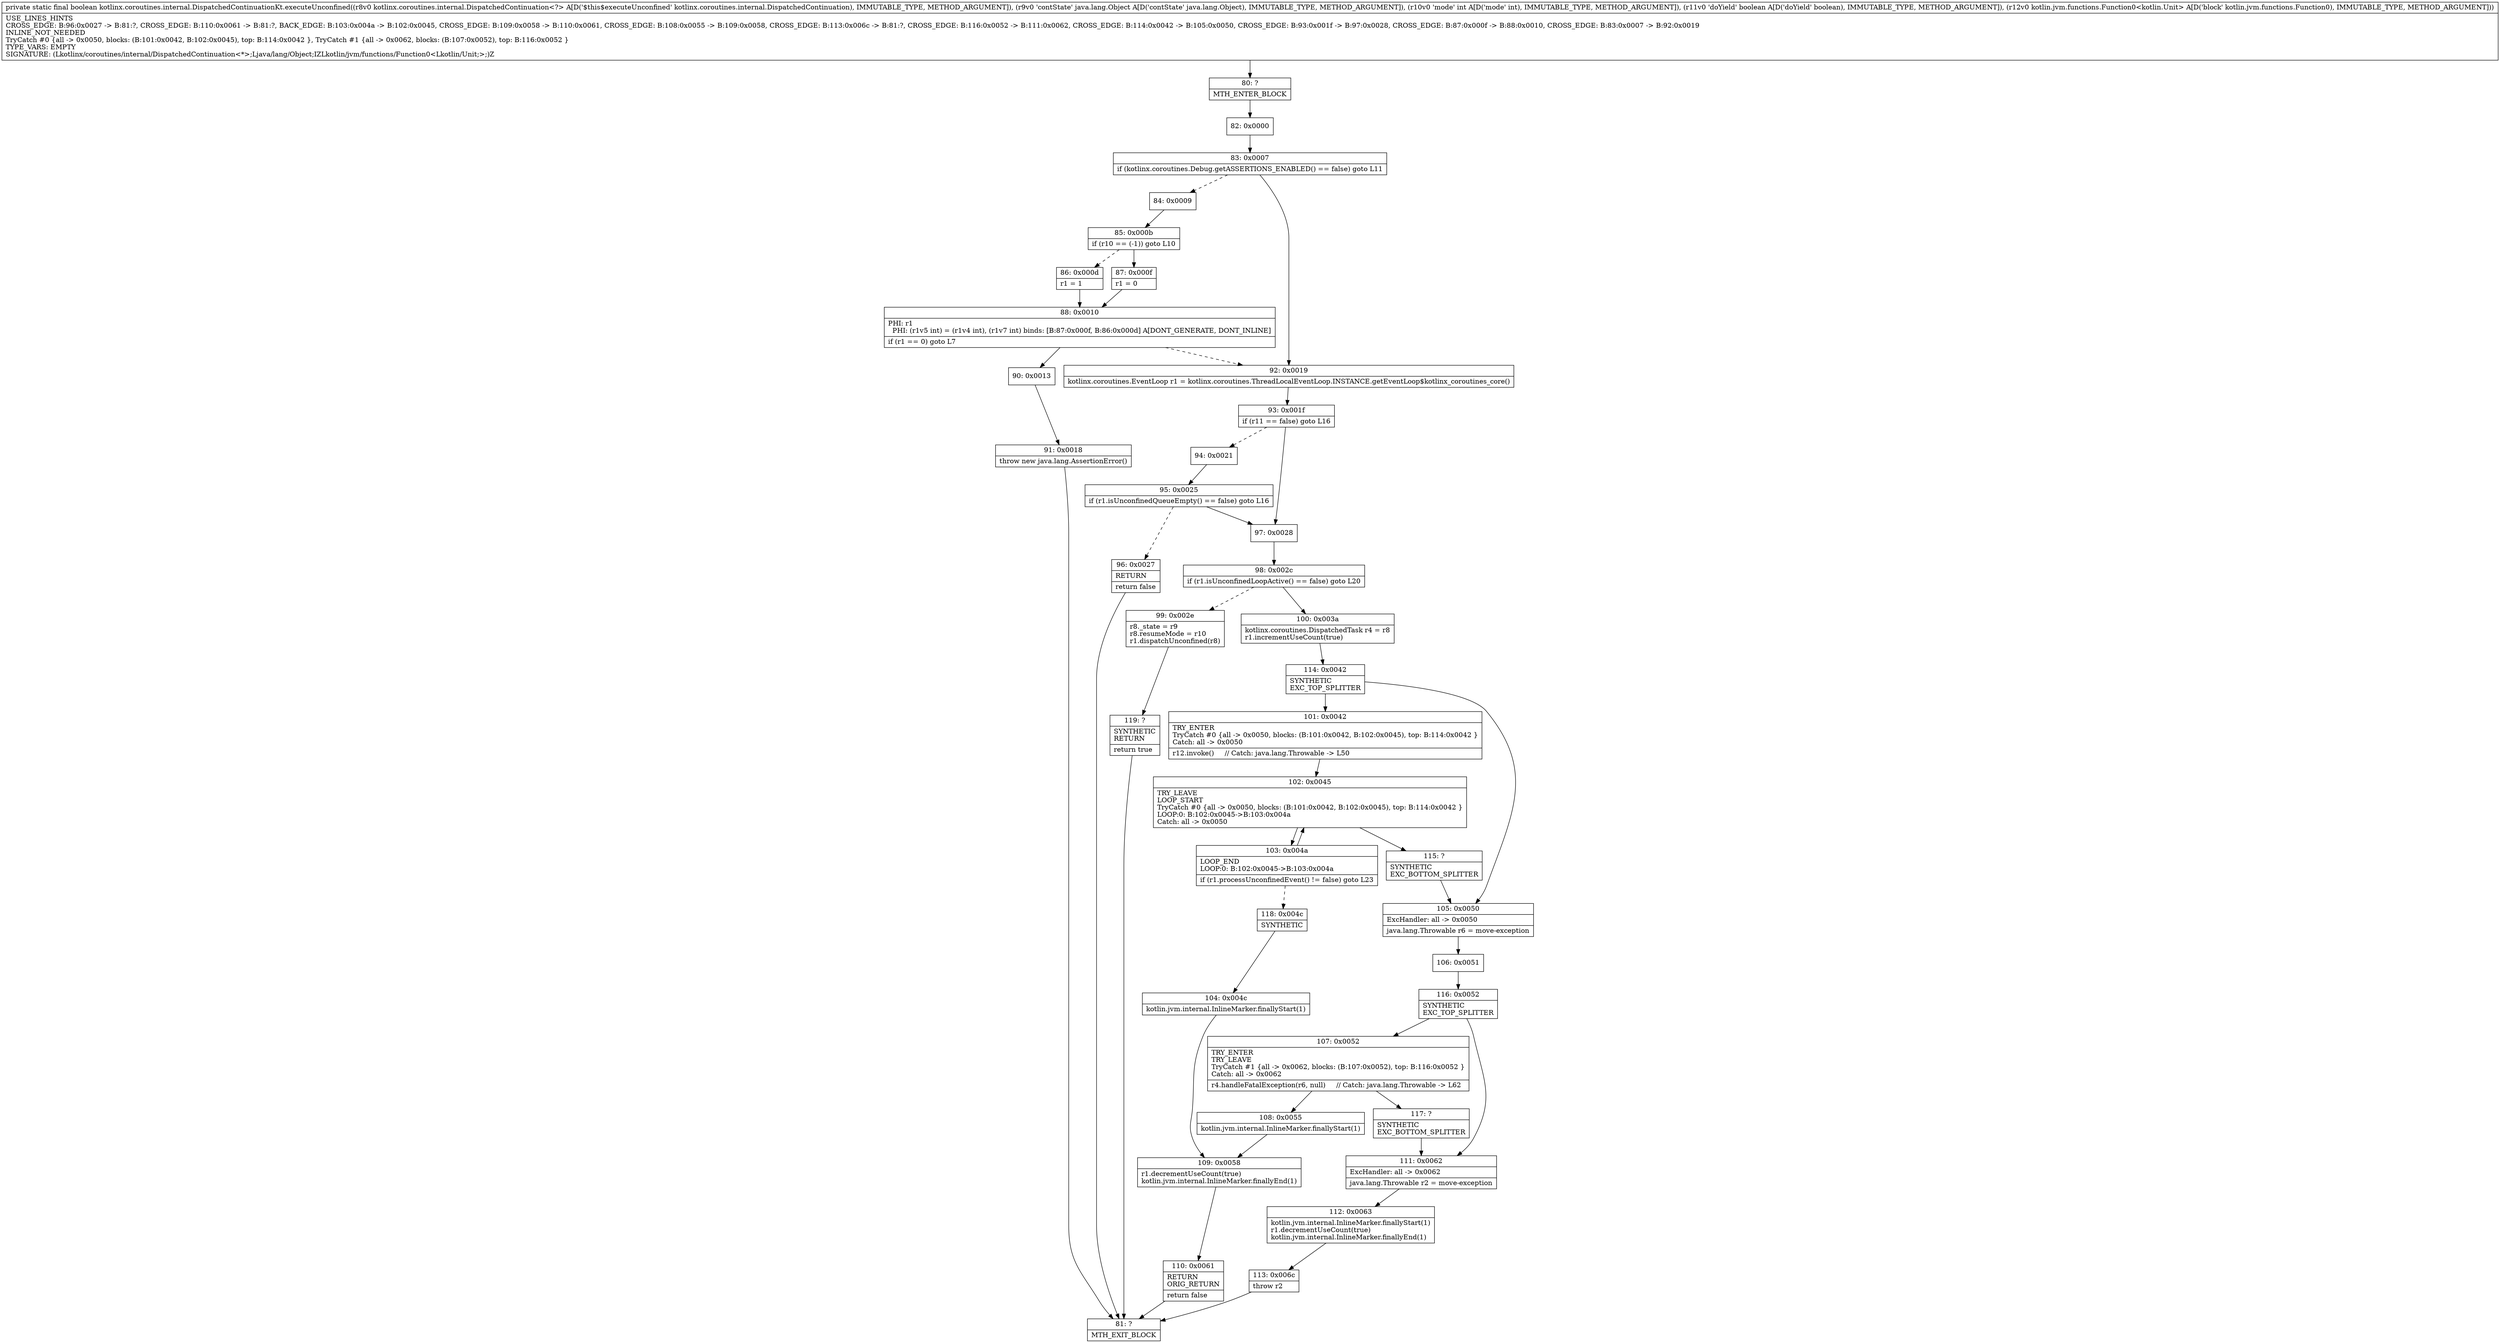 digraph "CFG forkotlinx.coroutines.internal.DispatchedContinuationKt.executeUnconfined(Lkotlinx\/coroutines\/internal\/DispatchedContinuation;Ljava\/lang\/Object;IZLkotlin\/jvm\/functions\/Function0;)Z" {
Node_80 [shape=record,label="{80\:\ ?|MTH_ENTER_BLOCK\l}"];
Node_82 [shape=record,label="{82\:\ 0x0000}"];
Node_83 [shape=record,label="{83\:\ 0x0007|if (kotlinx.coroutines.Debug.getASSERTIONS_ENABLED() == false) goto L11\l}"];
Node_84 [shape=record,label="{84\:\ 0x0009}"];
Node_85 [shape=record,label="{85\:\ 0x000b|if (r10 == (\-1)) goto L10\l}"];
Node_86 [shape=record,label="{86\:\ 0x000d|r1 = 1\l}"];
Node_88 [shape=record,label="{88\:\ 0x0010|PHI: r1 \l  PHI: (r1v5 int) = (r1v4 int), (r1v7 int) binds: [B:87:0x000f, B:86:0x000d] A[DONT_GENERATE, DONT_INLINE]\l|if (r1 == 0) goto L7\l}"];
Node_90 [shape=record,label="{90\:\ 0x0013}"];
Node_91 [shape=record,label="{91\:\ 0x0018|throw new java.lang.AssertionError()\l}"];
Node_81 [shape=record,label="{81\:\ ?|MTH_EXIT_BLOCK\l}"];
Node_87 [shape=record,label="{87\:\ 0x000f|r1 = 0\l}"];
Node_92 [shape=record,label="{92\:\ 0x0019|kotlinx.coroutines.EventLoop r1 = kotlinx.coroutines.ThreadLocalEventLoop.INSTANCE.getEventLoop$kotlinx_coroutines_core()\l}"];
Node_93 [shape=record,label="{93\:\ 0x001f|if (r11 == false) goto L16\l}"];
Node_94 [shape=record,label="{94\:\ 0x0021}"];
Node_95 [shape=record,label="{95\:\ 0x0025|if (r1.isUnconfinedQueueEmpty() == false) goto L16\l}"];
Node_96 [shape=record,label="{96\:\ 0x0027|RETURN\l|return false\l}"];
Node_97 [shape=record,label="{97\:\ 0x0028}"];
Node_98 [shape=record,label="{98\:\ 0x002c|if (r1.isUnconfinedLoopActive() == false) goto L20\l}"];
Node_99 [shape=record,label="{99\:\ 0x002e|r8._state = r9\lr8.resumeMode = r10\lr1.dispatchUnconfined(r8)\l}"];
Node_119 [shape=record,label="{119\:\ ?|SYNTHETIC\lRETURN\l|return true\l}"];
Node_100 [shape=record,label="{100\:\ 0x003a|kotlinx.coroutines.DispatchedTask r4 = r8\lr1.incrementUseCount(true)\l}"];
Node_114 [shape=record,label="{114\:\ 0x0042|SYNTHETIC\lEXC_TOP_SPLITTER\l}"];
Node_101 [shape=record,label="{101\:\ 0x0042|TRY_ENTER\lTryCatch #0 \{all \-\> 0x0050, blocks: (B:101:0x0042, B:102:0x0045), top: B:114:0x0042 \}\lCatch: all \-\> 0x0050\l|r12.invoke()     \/\/ Catch: java.lang.Throwable \-\> L50\l}"];
Node_102 [shape=record,label="{102\:\ 0x0045|TRY_LEAVE\lLOOP_START\lTryCatch #0 \{all \-\> 0x0050, blocks: (B:101:0x0042, B:102:0x0045), top: B:114:0x0042 \}\lLOOP:0: B:102:0x0045\-\>B:103:0x004a\lCatch: all \-\> 0x0050\l}"];
Node_103 [shape=record,label="{103\:\ 0x004a|LOOP_END\lLOOP:0: B:102:0x0045\-\>B:103:0x004a\l|if (r1.processUnconfinedEvent() != false) goto L23\l}"];
Node_118 [shape=record,label="{118\:\ 0x004c|SYNTHETIC\l}"];
Node_104 [shape=record,label="{104\:\ 0x004c|kotlin.jvm.internal.InlineMarker.finallyStart(1)\l}"];
Node_109 [shape=record,label="{109\:\ 0x0058|r1.decrementUseCount(true)\lkotlin.jvm.internal.InlineMarker.finallyEnd(1)\l}"];
Node_110 [shape=record,label="{110\:\ 0x0061|RETURN\lORIG_RETURN\l|return false\l}"];
Node_115 [shape=record,label="{115\:\ ?|SYNTHETIC\lEXC_BOTTOM_SPLITTER\l}"];
Node_105 [shape=record,label="{105\:\ 0x0050|ExcHandler: all \-\> 0x0050\l|java.lang.Throwable r6 = move\-exception\l}"];
Node_106 [shape=record,label="{106\:\ 0x0051}"];
Node_116 [shape=record,label="{116\:\ 0x0052|SYNTHETIC\lEXC_TOP_SPLITTER\l}"];
Node_107 [shape=record,label="{107\:\ 0x0052|TRY_ENTER\lTRY_LEAVE\lTryCatch #1 \{all \-\> 0x0062, blocks: (B:107:0x0052), top: B:116:0x0052 \}\lCatch: all \-\> 0x0062\l|r4.handleFatalException(r6, null)     \/\/ Catch: java.lang.Throwable \-\> L62\l}"];
Node_108 [shape=record,label="{108\:\ 0x0055|kotlin.jvm.internal.InlineMarker.finallyStart(1)\l}"];
Node_117 [shape=record,label="{117\:\ ?|SYNTHETIC\lEXC_BOTTOM_SPLITTER\l}"];
Node_111 [shape=record,label="{111\:\ 0x0062|ExcHandler: all \-\> 0x0062\l|java.lang.Throwable r2 = move\-exception\l}"];
Node_112 [shape=record,label="{112\:\ 0x0063|kotlin.jvm.internal.InlineMarker.finallyStart(1)\lr1.decrementUseCount(true)\lkotlin.jvm.internal.InlineMarker.finallyEnd(1)\l}"];
Node_113 [shape=record,label="{113\:\ 0x006c|throw r2\l}"];
MethodNode[shape=record,label="{private static final boolean kotlinx.coroutines.internal.DispatchedContinuationKt.executeUnconfined((r8v0 kotlinx.coroutines.internal.DispatchedContinuation\<?\> A[D('$this$executeUnconfined' kotlinx.coroutines.internal.DispatchedContinuation), IMMUTABLE_TYPE, METHOD_ARGUMENT]), (r9v0 'contState' java.lang.Object A[D('contState' java.lang.Object), IMMUTABLE_TYPE, METHOD_ARGUMENT]), (r10v0 'mode' int A[D('mode' int), IMMUTABLE_TYPE, METHOD_ARGUMENT]), (r11v0 'doYield' boolean A[D('doYield' boolean), IMMUTABLE_TYPE, METHOD_ARGUMENT]), (r12v0 kotlin.jvm.functions.Function0\<kotlin.Unit\> A[D('block' kotlin.jvm.functions.Function0), IMMUTABLE_TYPE, METHOD_ARGUMENT]))  | USE_LINES_HINTS\lCROSS_EDGE: B:96:0x0027 \-\> B:81:?, CROSS_EDGE: B:110:0x0061 \-\> B:81:?, BACK_EDGE: B:103:0x004a \-\> B:102:0x0045, CROSS_EDGE: B:109:0x0058 \-\> B:110:0x0061, CROSS_EDGE: B:108:0x0055 \-\> B:109:0x0058, CROSS_EDGE: B:113:0x006c \-\> B:81:?, CROSS_EDGE: B:116:0x0052 \-\> B:111:0x0062, CROSS_EDGE: B:114:0x0042 \-\> B:105:0x0050, CROSS_EDGE: B:93:0x001f \-\> B:97:0x0028, CROSS_EDGE: B:87:0x000f \-\> B:88:0x0010, CROSS_EDGE: B:83:0x0007 \-\> B:92:0x0019\lINLINE_NOT_NEEDED\lTryCatch #0 \{all \-\> 0x0050, blocks: (B:101:0x0042, B:102:0x0045), top: B:114:0x0042 \}, TryCatch #1 \{all \-\> 0x0062, blocks: (B:107:0x0052), top: B:116:0x0052 \}\lTYPE_VARS: EMPTY\lSIGNATURE: (Lkotlinx\/coroutines\/internal\/DispatchedContinuation\<*\>;Ljava\/lang\/Object;IZLkotlin\/jvm\/functions\/Function0\<Lkotlin\/Unit;\>;)Z\l}"];
MethodNode -> Node_80;Node_80 -> Node_82;
Node_82 -> Node_83;
Node_83 -> Node_84[style=dashed];
Node_83 -> Node_92;
Node_84 -> Node_85;
Node_85 -> Node_86[style=dashed];
Node_85 -> Node_87;
Node_86 -> Node_88;
Node_88 -> Node_90;
Node_88 -> Node_92[style=dashed];
Node_90 -> Node_91;
Node_91 -> Node_81;
Node_87 -> Node_88;
Node_92 -> Node_93;
Node_93 -> Node_94[style=dashed];
Node_93 -> Node_97;
Node_94 -> Node_95;
Node_95 -> Node_96[style=dashed];
Node_95 -> Node_97;
Node_96 -> Node_81;
Node_97 -> Node_98;
Node_98 -> Node_99[style=dashed];
Node_98 -> Node_100;
Node_99 -> Node_119;
Node_119 -> Node_81;
Node_100 -> Node_114;
Node_114 -> Node_101;
Node_114 -> Node_105;
Node_101 -> Node_102;
Node_102 -> Node_103;
Node_102 -> Node_115;
Node_103 -> Node_102;
Node_103 -> Node_118[style=dashed];
Node_118 -> Node_104;
Node_104 -> Node_109;
Node_109 -> Node_110;
Node_110 -> Node_81;
Node_115 -> Node_105;
Node_105 -> Node_106;
Node_106 -> Node_116;
Node_116 -> Node_107;
Node_116 -> Node_111;
Node_107 -> Node_108;
Node_107 -> Node_117;
Node_108 -> Node_109;
Node_117 -> Node_111;
Node_111 -> Node_112;
Node_112 -> Node_113;
Node_113 -> Node_81;
}

